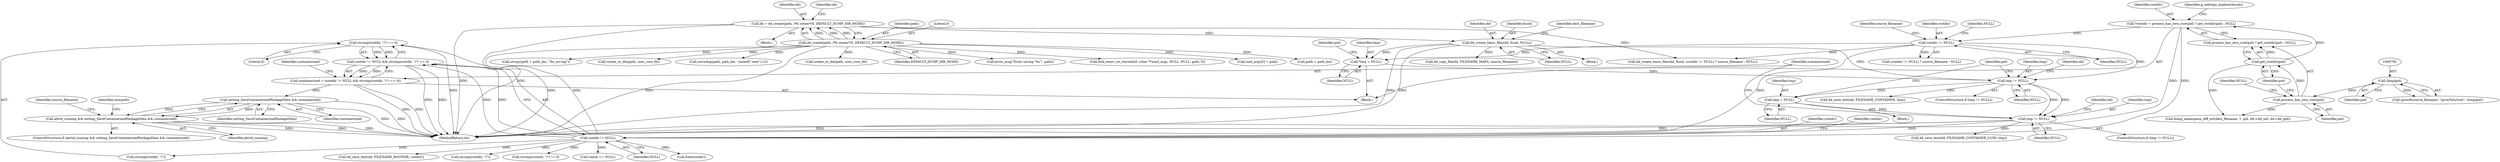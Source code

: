 digraph "0_abrt_3c1b60cfa62d39e5fff5a53a5bc53dae189e740e@API" {
"1000955" [label="(Call,strcmp(rootdir, \"/\") == 0)"];
"1000952" [label="(Call,rootdir != NULL)"];
"1000799" [label="(Call,*rootdir = process_has_own_root(pid) ? get_rootdir(pid) : NULL)"];
"1000804" [label="(Call,get_rootdir(pid))"];
"1000802" [label="(Call,process_has_own_root(pid))"];
"1000791" [label="(Call,(long)pid)"];
"1000814" [label="(Call,rootdir != NULL)"];
"1000938" [label="(Call,tmp != NULL)"];
"1000919" [label="(Call,tmp != NULL)"];
"1000910" [label="(Call,*tmp = NULL)"];
"1000821" [label="(Call,dd_create_basic_files(dd, fsuid, NULL))"];
"1000775" [label="(Call,dd = dd_create(path, /*fs owner*/0, DEFAULT_DUMP_DIR_MODE))"];
"1000777" [label="(Call,dd_create(path, /*fs owner*/0, DEFAULT_DUMP_DIR_MODE))"];
"1000929" [label="(Call,tmp = NULL)"];
"1000951" [label="(Call,rootdir != NULL && strcmp(rootdir, \"/\") == 0)"];
"1000949" [label="(Call,containerized = (rootdir != NULL && strcmp(rootdir, \"/\") == 0))"];
"1001294" [label="(Call,setting_SaveContainerizedPackageData && containerized)"];
"1001292" [label="(Call,abrtd_running && setting_SaveContainerizedPackageData && containerized)"];
"1000818" [label="(Identifier,NULL)"];
"1000911" [label="(Identifier,tmp)"];
"1000961" [label="(Identifier,containerized)"];
"1000943" [label="(Identifier,dd)"];
"1000783" [label="(Block,)"];
"1000822" [label="(Identifier,dd)"];
"1000777" [label="(Call,dd_create(path, /*fs owner*/0, DEFAULT_DUMP_DIR_MODE))"];
"1001299" [label="(Identifier,source_filename)"];
"1000805" [label="(Identifier,pid)"];
"1000788" [label="(Call,sprintf(source_filename, \"/proc/%lu/root\", (long)pid))"];
"1000950" [label="(Identifier,containerized)"];
"1000802" [label="(Call,process_has_own_root(pid))"];
"1000813" [label="(Call,(rootdir != NULL) ? source_filename : NULL)"];
"1000953" [label="(Identifier,rootdir)"];
"1000942" [label="(Call,dd_save_text(dd, FILENAME_CONTAINER_UUID, tmp))"];
"1000817" [label="(Identifier,source_filename)"];
"1000939" [label="(Identifier,tmp)"];
"1001311" [label="(Call,cmd_args[2] = path)"];
"1001035" [label="(Call,free(rootdir))"];
"1000814" [label="(Call,rootdir != NULL)"];
"1001031" [label="(Call,dd_save_text(dd, FILENAME_ROOTDIR, rootdir))"];
"1000933" [label="(Identifier,pid)"];
"1000919" [label="(Call,tmp != NULL)"];
"1000815" [label="(Identifier,rootdir)"];
"1000806" [label="(Identifier,NULL)"];
"1001294" [label="(Call,setting_SaveContainerizedPackageData && containerized)"];
"1001291" [label="(ControlStructure,if (abrtd_running && setting_SaveContainerizedPackageData && containerized))"];
"1001295" [label="(Identifier,setting_SaveContainerizedPackageData)"];
"1001296" [label="(Identifier,containerized)"];
"1001351" [label="(Identifier,newpath)"];
"1001027" [label="(Call,strcmp(rootdir, \"/\"))"];
"1000921" [label="(Identifier,NULL)"];
"1001237" [label="(Call,path + path_len)"];
"1000800" [label="(Identifier,rootdir)"];
"1001236" [label="(Call,strcpy(path + path_len, \"/hs_err.log\"))"];
"1000808" [label="(Identifier,g_settings_explorechroots)"];
"1000959" [label="(Literal,0)"];
"1001244" [label="(Call,create_or_die(path, user_core_fd))"];
"1000920" [label="(Identifier,tmp)"];
"1000929" [label="(Call,tmp = NULL)"];
"1000957" [label="(Identifier,rootdir)"];
"1000923" [label="(Call,dd_save_text(dd, FILENAME_CONTAINER, tmp))"];
"1001352" [label="(Call,xstrndup(path, path_len - (sizeof(\".new\")-1)))"];
"1000810" [label="(Call,dd_create_basic_files(dd, fsuid, (rootdir != NULL) ? source_filename : NULL))"];
"1001292" [label="(Call,abrtd_running && setting_SaveContainerizedPackageData && containerized)"];
"1000150" [label="(Block,)"];
"1001293" [label="(Identifier,abrtd_running)"];
"1000924" [label="(Identifier,dd)"];
"1000816" [label="(Identifier,NULL)"];
"1000918" [label="(ControlStructure,if (tmp != NULL))"];
"1000914" [label="(Identifier,pid)"];
"1000897" [label="(Call,dump_namespace_diff_ext(dest_filename, 1, pid, dd->dd_uid, dd->dd_gid))"];
"1001447" [label="(MethodReturn,int)"];
"1000799" [label="(Call,*rootdir = process_has_own_root(pid) ? get_rootdir(pid) : NULL)"];
"1000922" [label="(Block,)"];
"1000776" [label="(Identifier,dd)"];
"1000782" [label="(Identifier,dd)"];
"1001150" [label="(Call,create_or_die(path, user_core_fd))"];
"1000846" [label="(Call,dd_copy_file(dd, FILENAME_MAPS, source_filename))"];
"1001026" [label="(Call,strcmp(rootdir, \"/\") != 0)"];
"1000940" [label="(Identifier,NULL)"];
"1000952" [label="(Call,rootdir != NULL)"];
"1000793" [label="(Identifier,pid)"];
"1000955" [label="(Call,strcmp(rootdir, \"/\") == 0)"];
"1000775" [label="(Call,dd = dd_create(path, /*fs owner*/0, DEFAULT_DUMP_DIR_MODE))"];
"1000780" [label="(Identifier,DEFAULT_DUMP_DIR_MODE)"];
"1000931" [label="(Identifier,NULL)"];
"1000823" [label="(Identifier,fsuid)"];
"1000801" [label="(Call,process_has_own_root(pid) ? get_rootdir(pid) : NULL)"];
"1000779" [label="(Literal,0)"];
"1000824" [label="(Identifier,NULL)"];
"1001102" [label="(Call,vmlck == NULL)"];
"1001136" [label="(Call,error_msg(\"Error saving '%s'\", path))"];
"1000949" [label="(Call,containerized = (rootdir != NULL && strcmp(rootdir, \"/\") == 0))"];
"1000912" [label="(Identifier,NULL)"];
"1000954" [label="(Identifier,NULL)"];
"1001334" [label="(Call,fork_execv_on_steroids(0, (char **)cmd_args, NULL, NULL, path, 0))"];
"1000956" [label="(Call,strcmp(rootdir, \"/\"))"];
"1000791" [label="(Call,(long)pid)"];
"1000930" [label="(Identifier,tmp)"];
"1000804" [label="(Call,get_rootdir(pid))"];
"1000938" [label="(Call,tmp != NULL)"];
"1000827" [label="(Identifier,dest_filename)"];
"1000951" [label="(Call,rootdir != NULL && strcmp(rootdir, \"/\") == 0)"];
"1000803" [label="(Identifier,pid)"];
"1000910" [label="(Call,*tmp = NULL)"];
"1000778" [label="(Identifier,path)"];
"1000820" [label="(Block,)"];
"1000821" [label="(Call,dd_create_basic_files(dd, fsuid, NULL))"];
"1000937" [label="(ControlStructure,if (tmp != NULL))"];
"1000955" -> "1000951"  [label="AST: "];
"1000955" -> "1000959"  [label="CFG: "];
"1000956" -> "1000955"  [label="AST: "];
"1000959" -> "1000955"  [label="AST: "];
"1000951" -> "1000955"  [label="CFG: "];
"1000955" -> "1001447"  [label="DDG: "];
"1000955" -> "1000951"  [label="DDG: "];
"1000955" -> "1000951"  [label="DDG: "];
"1000952" -> "1000955"  [label="DDG: "];
"1000952" -> "1000951"  [label="AST: "];
"1000952" -> "1000954"  [label="CFG: "];
"1000953" -> "1000952"  [label="AST: "];
"1000954" -> "1000952"  [label="AST: "];
"1000957" -> "1000952"  [label="CFG: "];
"1000951" -> "1000952"  [label="CFG: "];
"1000952" -> "1000951"  [label="DDG: "];
"1000952" -> "1000951"  [label="DDG: "];
"1000799" -> "1000952"  [label="DDG: "];
"1000814" -> "1000952"  [label="DDG: "];
"1000938" -> "1000952"  [label="DDG: "];
"1000952" -> "1000956"  [label="DDG: "];
"1000952" -> "1001026"  [label="DDG: "];
"1000952" -> "1001027"  [label="DDG: "];
"1000952" -> "1001031"  [label="DDG: "];
"1000952" -> "1001035"  [label="DDG: "];
"1000952" -> "1001102"  [label="DDG: "];
"1000799" -> "1000783"  [label="AST: "];
"1000799" -> "1000801"  [label="CFG: "];
"1000800" -> "1000799"  [label="AST: "];
"1000801" -> "1000799"  [label="AST: "];
"1000808" -> "1000799"  [label="CFG: "];
"1000799" -> "1001447"  [label="DDG: "];
"1000804" -> "1000799"  [label="DDG: "];
"1000799" -> "1000814"  [label="DDG: "];
"1000804" -> "1000801"  [label="AST: "];
"1000804" -> "1000805"  [label="CFG: "];
"1000805" -> "1000804"  [label="AST: "];
"1000801" -> "1000804"  [label="CFG: "];
"1000804" -> "1000801"  [label="DDG: "];
"1000802" -> "1000804"  [label="DDG: "];
"1000804" -> "1000897"  [label="DDG: "];
"1000802" -> "1000801"  [label="AST: "];
"1000802" -> "1000803"  [label="CFG: "];
"1000803" -> "1000802"  [label="AST: "];
"1000805" -> "1000802"  [label="CFG: "];
"1000806" -> "1000802"  [label="CFG: "];
"1000791" -> "1000802"  [label="DDG: "];
"1000802" -> "1000897"  [label="DDG: "];
"1000791" -> "1000788"  [label="AST: "];
"1000791" -> "1000793"  [label="CFG: "];
"1000792" -> "1000791"  [label="AST: "];
"1000793" -> "1000791"  [label="AST: "];
"1000788" -> "1000791"  [label="CFG: "];
"1000791" -> "1000788"  [label="DDG: "];
"1000814" -> "1000813"  [label="AST: "];
"1000814" -> "1000816"  [label="CFG: "];
"1000815" -> "1000814"  [label="AST: "];
"1000816" -> "1000814"  [label="AST: "];
"1000817" -> "1000814"  [label="CFG: "];
"1000818" -> "1000814"  [label="CFG: "];
"1000814" -> "1000810"  [label="DDG: "];
"1000814" -> "1000813"  [label="DDG: "];
"1000814" -> "1000910"  [label="DDG: "];
"1000814" -> "1000919"  [label="DDG: "];
"1000938" -> "1000937"  [label="AST: "];
"1000938" -> "1000940"  [label="CFG: "];
"1000939" -> "1000938"  [label="AST: "];
"1000940" -> "1000938"  [label="AST: "];
"1000943" -> "1000938"  [label="CFG: "];
"1000950" -> "1000938"  [label="CFG: "];
"1000938" -> "1001447"  [label="DDG: "];
"1000938" -> "1001447"  [label="DDG: "];
"1000919" -> "1000938"  [label="DDG: "];
"1000919" -> "1000938"  [label="DDG: "];
"1000929" -> "1000938"  [label="DDG: "];
"1000938" -> "1000942"  [label="DDG: "];
"1000919" -> "1000918"  [label="AST: "];
"1000919" -> "1000921"  [label="CFG: "];
"1000920" -> "1000919"  [label="AST: "];
"1000921" -> "1000919"  [label="AST: "];
"1000924" -> "1000919"  [label="CFG: "];
"1000933" -> "1000919"  [label="CFG: "];
"1000910" -> "1000919"  [label="DDG: "];
"1000821" -> "1000919"  [label="DDG: "];
"1000919" -> "1000923"  [label="DDG: "];
"1000919" -> "1000929"  [label="DDG: "];
"1000910" -> "1000783"  [label="AST: "];
"1000910" -> "1000912"  [label="CFG: "];
"1000911" -> "1000910"  [label="AST: "];
"1000912" -> "1000910"  [label="AST: "];
"1000914" -> "1000910"  [label="CFG: "];
"1000821" -> "1000910"  [label="DDG: "];
"1000821" -> "1000820"  [label="AST: "];
"1000821" -> "1000824"  [label="CFG: "];
"1000822" -> "1000821"  [label="AST: "];
"1000823" -> "1000821"  [label="AST: "];
"1000824" -> "1000821"  [label="AST: "];
"1000827" -> "1000821"  [label="CFG: "];
"1000821" -> "1001447"  [label="DDG: "];
"1000821" -> "1001447"  [label="DDG: "];
"1000775" -> "1000821"  [label="DDG: "];
"1000821" -> "1000846"  [label="DDG: "];
"1000775" -> "1000150"  [label="AST: "];
"1000775" -> "1000777"  [label="CFG: "];
"1000776" -> "1000775"  [label="AST: "];
"1000777" -> "1000775"  [label="AST: "];
"1000782" -> "1000775"  [label="CFG: "];
"1000775" -> "1001447"  [label="DDG: "];
"1000775" -> "1001447"  [label="DDG: "];
"1000777" -> "1000775"  [label="DDG: "];
"1000777" -> "1000775"  [label="DDG: "];
"1000777" -> "1000775"  [label="DDG: "];
"1000775" -> "1000810"  [label="DDG: "];
"1000777" -> "1000780"  [label="CFG: "];
"1000778" -> "1000777"  [label="AST: "];
"1000779" -> "1000777"  [label="AST: "];
"1000780" -> "1000777"  [label="AST: "];
"1000777" -> "1001447"  [label="DDG: "];
"1000777" -> "1001447"  [label="DDG: "];
"1000777" -> "1001136"  [label="DDG: "];
"1000777" -> "1001150"  [label="DDG: "];
"1000777" -> "1001236"  [label="DDG: "];
"1000777" -> "1001237"  [label="DDG: "];
"1000777" -> "1001244"  [label="DDG: "];
"1000777" -> "1001311"  [label="DDG: "];
"1000777" -> "1001334"  [label="DDG: "];
"1000777" -> "1001352"  [label="DDG: "];
"1000929" -> "1000922"  [label="AST: "];
"1000929" -> "1000931"  [label="CFG: "];
"1000930" -> "1000929"  [label="AST: "];
"1000931" -> "1000929"  [label="AST: "];
"1000933" -> "1000929"  [label="CFG: "];
"1000951" -> "1000949"  [label="AST: "];
"1000949" -> "1000951"  [label="CFG: "];
"1000951" -> "1001447"  [label="DDG: "];
"1000951" -> "1001447"  [label="DDG: "];
"1000951" -> "1000949"  [label="DDG: "];
"1000951" -> "1000949"  [label="DDG: "];
"1000949" -> "1000783"  [label="AST: "];
"1000950" -> "1000949"  [label="AST: "];
"1000961" -> "1000949"  [label="CFG: "];
"1000949" -> "1001447"  [label="DDG: "];
"1000949" -> "1001447"  [label="DDG: "];
"1000949" -> "1001294"  [label="DDG: "];
"1001294" -> "1001292"  [label="AST: "];
"1001294" -> "1001295"  [label="CFG: "];
"1001294" -> "1001296"  [label="CFG: "];
"1001295" -> "1001294"  [label="AST: "];
"1001296" -> "1001294"  [label="AST: "];
"1001292" -> "1001294"  [label="CFG: "];
"1001294" -> "1001447"  [label="DDG: "];
"1001294" -> "1001447"  [label="DDG: "];
"1001294" -> "1001292"  [label="DDG: "];
"1001294" -> "1001292"  [label="DDG: "];
"1001292" -> "1001291"  [label="AST: "];
"1001292" -> "1001293"  [label="CFG: "];
"1001293" -> "1001292"  [label="AST: "];
"1001299" -> "1001292"  [label="CFG: "];
"1001351" -> "1001292"  [label="CFG: "];
"1001292" -> "1001447"  [label="DDG: "];
"1001292" -> "1001447"  [label="DDG: "];
"1001292" -> "1001447"  [label="DDG: "];
}
